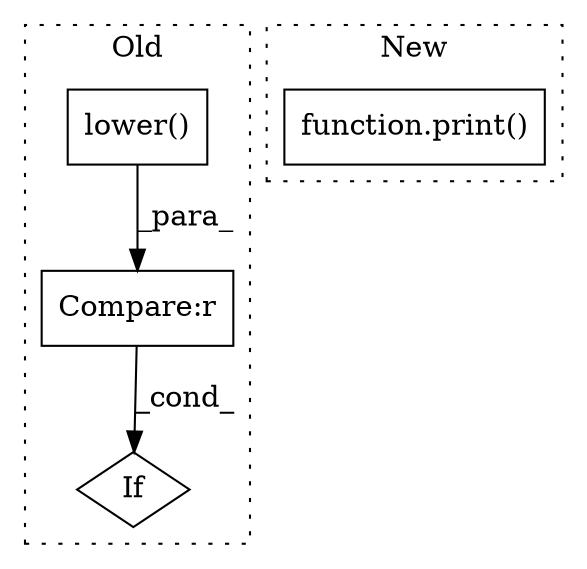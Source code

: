digraph G {
subgraph cluster0 {
1 [label="lower()" a="75" s="7008" l="16" shape="box"];
3 [label="If" a="96" s="6956" l="0" shape="diamond"];
4 [label="Compare:r" a="40" s="6998" l="26" shape="box"];
label = "Old";
style="dotted";
}
subgraph cluster1 {
2 [label="function.print()" a="75" s="6892,6906" l="6,1" shape="box"];
label = "New";
style="dotted";
}
1 -> 4 [label="_para_"];
4 -> 3 [label="_cond_"];
}